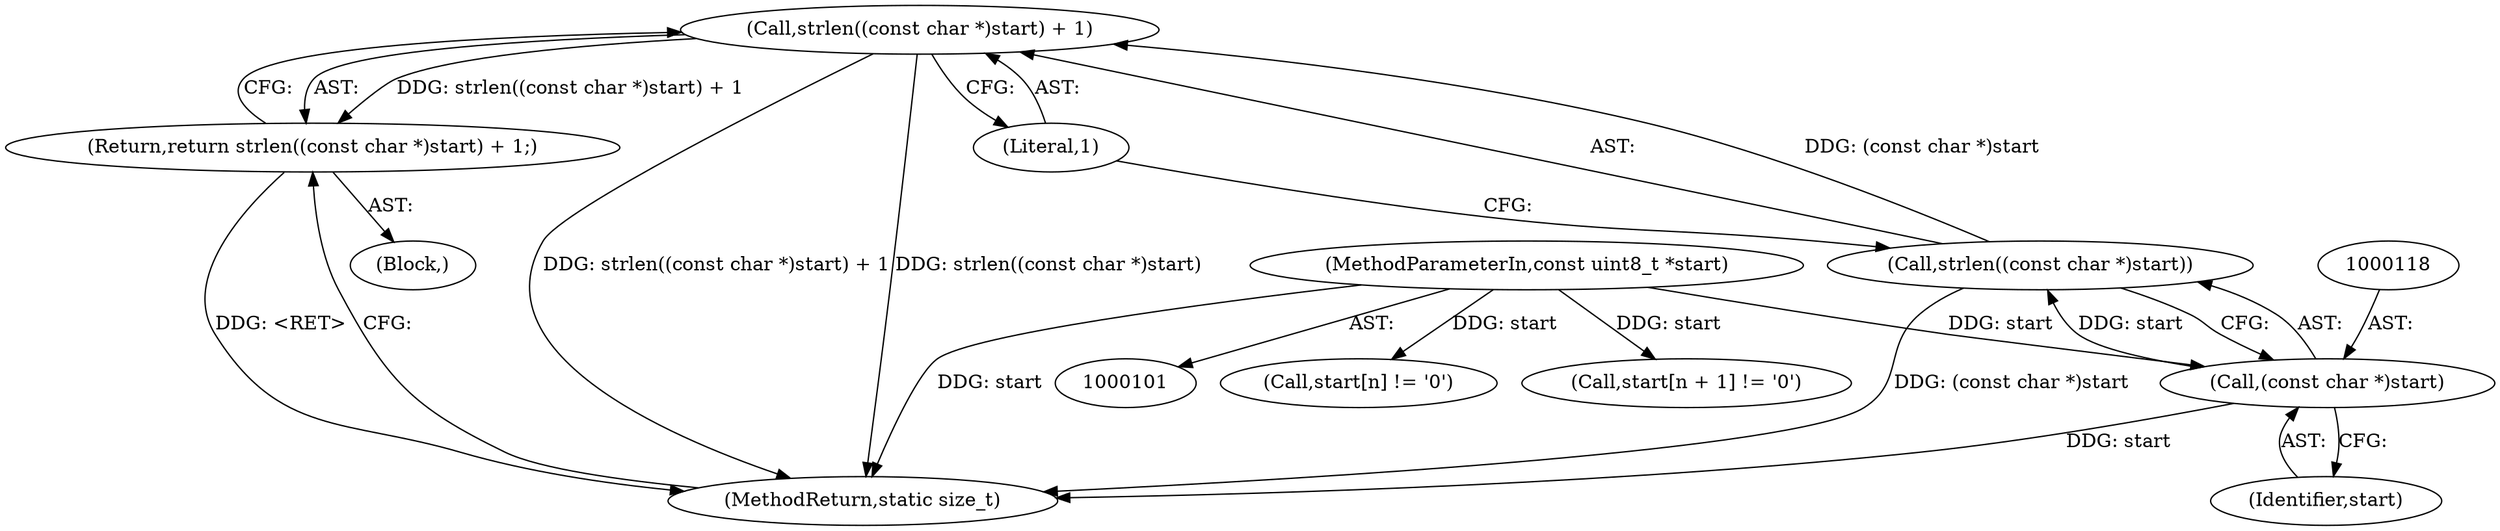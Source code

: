 digraph "1_Android_7a3246b870ddd11861eda2ab458b11d723c7f62c@API" {
"1000115" [label="(Call,strlen((const char *)start) + 1)"];
"1000116" [label="(Call,strlen((const char *)start))"];
"1000117" [label="(Call,(const char *)start)"];
"1000102" [label="(MethodParameterIn,const uint8_t *start)"];
"1000114" [label="(Return,return strlen((const char *)start) + 1;)"];
"1000114" [label="(Return,return strlen((const char *)start) + 1;)"];
"1000113" [label="(Block,)"];
"1000120" [label="(Literal,1)"];
"1000116" [label="(Call,strlen((const char *)start))"];
"1000147" [label="(MethodReturn,static size_t)"];
"1000102" [label="(MethodParameterIn,const uint8_t *start)"];
"1000127" [label="(Call,start[n] != '\0')"];
"1000117" [label="(Call,(const char *)start)"];
"1000119" [label="(Identifier,start)"];
"1000132" [label="(Call,start[n + 1] != '\0')"];
"1000115" [label="(Call,strlen((const char *)start) + 1)"];
"1000115" -> "1000114"  [label="AST: "];
"1000115" -> "1000120"  [label="CFG: "];
"1000116" -> "1000115"  [label="AST: "];
"1000120" -> "1000115"  [label="AST: "];
"1000114" -> "1000115"  [label="CFG: "];
"1000115" -> "1000147"  [label="DDG: strlen((const char *)start) + 1"];
"1000115" -> "1000147"  [label="DDG: strlen((const char *)start)"];
"1000115" -> "1000114"  [label="DDG: strlen((const char *)start) + 1"];
"1000116" -> "1000115"  [label="DDG: (const char *)start"];
"1000116" -> "1000117"  [label="CFG: "];
"1000117" -> "1000116"  [label="AST: "];
"1000120" -> "1000116"  [label="CFG: "];
"1000116" -> "1000147"  [label="DDG: (const char *)start"];
"1000117" -> "1000116"  [label="DDG: start"];
"1000117" -> "1000119"  [label="CFG: "];
"1000118" -> "1000117"  [label="AST: "];
"1000119" -> "1000117"  [label="AST: "];
"1000117" -> "1000147"  [label="DDG: start"];
"1000102" -> "1000117"  [label="DDG: start"];
"1000102" -> "1000101"  [label="AST: "];
"1000102" -> "1000147"  [label="DDG: start"];
"1000102" -> "1000127"  [label="DDG: start"];
"1000102" -> "1000132"  [label="DDG: start"];
"1000114" -> "1000113"  [label="AST: "];
"1000147" -> "1000114"  [label="CFG: "];
"1000114" -> "1000147"  [label="DDG: <RET>"];
}
